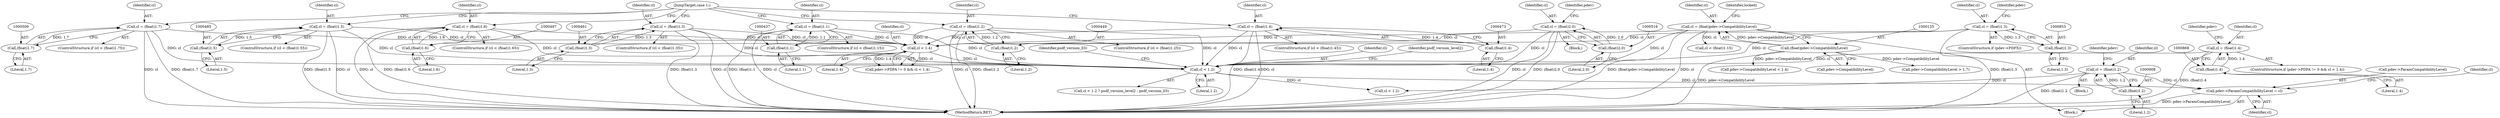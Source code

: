 digraph "0_ghostscript_c3476dde7743761a4e1d39a631716199b696b880@pointer" {
"1000942" [label="(Call,pdev->ParamCompatibilityLevel = cl)"];
"1000905" [label="(Call,cl = (float)1.2)"];
"1000907" [label="(Call,(float)1.2)"];
"1000875" [label="(Call,cl < 1.2)"];
"1000850" [label="(Call,cl = (float)1.3)"];
"1000852" [label="(Call,(float)1.3)"];
"1000865" [label="(Call,cl = (float)1.4)"];
"1000867" [label="(Call,(float)1.4)"];
"1000458" [label="(Call,cl = (float)1.3)"];
"1000460" [label="(Call,(float)1.3)"];
"1000513" [label="(Call,cl = (float)2.0)"];
"1000515" [label="(Call,(float)2.0)"];
"1000506" [label="(Call,cl = (float)1.7)"];
"1000508" [label="(Call,(float)1.7)"];
"1000482" [label="(Call,cl = (float)1.5)"];
"1000484" [label="(Call,(float)1.5)"];
"1000132" [label="(Call,cl = (float)pdev->CompatibilityLevel)"];
"1000134" [label="(Call,(float)pdev->CompatibilityLevel)"];
"1000470" [label="(Call,cl = (float)1.4)"];
"1000472" [label="(Call,(float)1.4)"];
"1000494" [label="(Call,cl = (float)1.6)"];
"1000496" [label="(Call,(float)1.6)"];
"1000446" [label="(Call,cl = (float)1.2)"];
"1000448" [label="(Call,(float)1.2)"];
"1000434" [label="(Call,cl = (float)1.1)"];
"1000436" [label="(Call,(float)1.1)"];
"1000862" [label="(Call,cl < 1.4)"];
"1000448" [label="(Call,(float)1.2)"];
"1000471" [label="(Identifier,cl)"];
"1000472" [label="(Call,(float)1.4)"];
"1000484" [label="(Call,(float)1.5)"];
"1000876" [label="(Identifier,cl)"];
"1000494" [label="(Call,cl = (float)1.6)"];
"1000488" [label="(ControlStructure,if (cl < (float)1.65))"];
"1000133" [label="(Identifier,cl)"];
"1000498" [label="(Literal,1.6)"];
"1000943" [label="(Call,pdev->ParamCompatibilityLevel)"];
"1000909" [label="(Literal,1.2)"];
"1001551" [label="(MethodReturn,RET)"];
"1000862" [label="(Call,cl < 1.4)"];
"1000906" [label="(Identifier,cl)"];
"1000872" [label="(Identifier,pdev)"];
"1000486" [label="(Literal,1.5)"];
"1000462" [label="(Literal,1.3)"];
"1000512" [label="(Block,)"];
"1000459" [label="(Identifier,cl)"];
"1000474" [label="(Literal,1.4)"];
"1000948" [label="(Call,cl < 1.2)"];
"1000452" [label="(ControlStructure,if (cl < (float)1.35))"];
"1000495" [label="(Identifier,cl)"];
"1000866" [label="(Identifier,cl)"];
"1000874" [label="(Call,cl < 1.2 ? psdf_version_level2 : psdf_version_ll3)"];
"1000496" [label="(Call,(float)1.6)"];
"1000517" [label="(Literal,2.0)"];
"1000508" [label="(Call,(float)1.7)"];
"1000515" [label="(Call,(float)2.0)"];
"1000852" [label="(Call,(float)1.3)"];
"1000949" [label="(Identifier,cl)"];
"1000884" [label="(Block,)"];
"1000867" [label="(Call,(float)1.4)"];
"1000830" [label="(Call,pdev->CompatibilityLevel < 1.4)"];
"1000506" [label="(Call,cl = (float)1.7)"];
"1000476" [label="(ControlStructure,if (cl < (float)1.55))"];
"1000878" [label="(Identifier,psdf_version_level2)"];
"1000905" [label="(Call,cl = (float)1.2)"];
"1000436" [label="(Call,(float)1.1)"];
"1000460" [label="(Call,(float)1.3)"];
"1000879" [label="(Identifier,psdf_version_ll3)"];
"1000141" [label="(Identifier,locked)"];
"1000514" [label="(Identifier,cl)"];
"1000482" [label="(Call,cl = (float)1.5)"];
"1000122" [label="(Block,)"];
"1000854" [label="(Literal,1.3)"];
"1000438" [label="(Literal,1.1)"];
"1000450" [label="(Literal,1.2)"];
"1000428" [label="(ControlStructure,if (cl < (float)1.15))"];
"1000946" [label="(Identifier,cl)"];
"1000865" [label="(Call,cl = (float)1.4)"];
"1000134" [label="(Call,(float)pdev->CompatibilityLevel)"];
"1000470" [label="(Call,cl = (float)1.4)"];
"1000942" [label="(Call,pdev->ParamCompatibilityLevel = cl)"];
"1000507" [label="(Identifier,cl)"];
"1000846" [label="(ControlStructure,if (pdev->PDFX))"];
"1000855" [label="(ControlStructure,if (pdev->PDFA != 0 && cl < 1.4))"];
"1000510" [label="(Literal,1.7)"];
"1000851" [label="(Identifier,cl)"];
"1000863" [label="(Identifier,cl)"];
"1000458" [label="(Call,cl = (float)1.3)"];
"1000912" [label="(Identifier,pdev)"];
"1000440" [label="(ControlStructure,if (cl < (float)1.25))"];
"1000434" [label="(Call,cl = (float)1.1)"];
"1000447" [label="(Identifier,cl)"];
"1000500" [label="(ControlStructure,if (cl < (float)1.75))"];
"1000850" [label="(Call,cl = (float)1.3)"];
"1000136" [label="(Call,pdev->CompatibilityLevel)"];
"1000429" [label="(Call,cl < (float)1.15)"];
"1000907" [label="(Call,(float)1.2)"];
"1000513" [label="(Call,cl = (float)2.0)"];
"1000875" [label="(Call,cl < 1.2)"];
"1000522" [label="(Identifier,pdev)"];
"1000132" [label="(Call,cl = (float)pdev->CompatibilityLevel)"];
"1000446" [label="(Call,cl = (float)1.2)"];
"1000464" [label="(ControlStructure,if (cl < (float)1.45))"];
"1000533" [label="(JumpTarget,case 1:)"];
"1000483" [label="(Identifier,cl)"];
"1000969" [label="(Call,pdev->CompatibilityLevel > 1.7)"];
"1000869" [label="(Literal,1.4)"];
"1000856" [label="(Call,pdev->PDFA != 0 && cl < 1.4)"];
"1000435" [label="(Identifier,cl)"];
"1000864" [label="(Literal,1.4)"];
"1000859" [label="(Identifier,pdev)"];
"1000877" [label="(Literal,1.2)"];
"1000942" -> "1000122"  [label="AST: "];
"1000942" -> "1000946"  [label="CFG: "];
"1000943" -> "1000942"  [label="AST: "];
"1000946" -> "1000942"  [label="AST: "];
"1000949" -> "1000942"  [label="CFG: "];
"1000942" -> "1001551"  [label="DDG: pdev->ParamCompatibilityLevel"];
"1000905" -> "1000942"  [label="DDG: cl"];
"1000875" -> "1000942"  [label="DDG: cl"];
"1000905" -> "1000884"  [label="AST: "];
"1000905" -> "1000907"  [label="CFG: "];
"1000906" -> "1000905"  [label="AST: "];
"1000907" -> "1000905"  [label="AST: "];
"1000912" -> "1000905"  [label="CFG: "];
"1000905" -> "1001551"  [label="DDG: (float)1.2"];
"1000907" -> "1000905"  [label="DDG: 1.2"];
"1000905" -> "1000948"  [label="DDG: cl"];
"1000907" -> "1000909"  [label="CFG: "];
"1000908" -> "1000907"  [label="AST: "];
"1000909" -> "1000907"  [label="AST: "];
"1000875" -> "1000874"  [label="AST: "];
"1000875" -> "1000877"  [label="CFG: "];
"1000876" -> "1000875"  [label="AST: "];
"1000877" -> "1000875"  [label="AST: "];
"1000878" -> "1000875"  [label="CFG: "];
"1000879" -> "1000875"  [label="CFG: "];
"1000850" -> "1000875"  [label="DDG: cl"];
"1000865" -> "1000875"  [label="DDG: cl"];
"1000458" -> "1000875"  [label="DDG: cl"];
"1000513" -> "1000875"  [label="DDG: cl"];
"1000506" -> "1000875"  [label="DDG: cl"];
"1000482" -> "1000875"  [label="DDG: cl"];
"1000132" -> "1000875"  [label="DDG: cl"];
"1000470" -> "1000875"  [label="DDG: cl"];
"1000494" -> "1000875"  [label="DDG: cl"];
"1000446" -> "1000875"  [label="DDG: cl"];
"1000434" -> "1000875"  [label="DDG: cl"];
"1000862" -> "1000875"  [label="DDG: cl"];
"1000875" -> "1000948"  [label="DDG: cl"];
"1000850" -> "1000846"  [label="AST: "];
"1000850" -> "1000852"  [label="CFG: "];
"1000851" -> "1000850"  [label="AST: "];
"1000852" -> "1000850"  [label="AST: "];
"1000859" -> "1000850"  [label="CFG: "];
"1000850" -> "1001551"  [label="DDG: (float)1.3"];
"1000852" -> "1000850"  [label="DDG: 1.3"];
"1000850" -> "1000862"  [label="DDG: cl"];
"1000852" -> "1000854"  [label="CFG: "];
"1000853" -> "1000852"  [label="AST: "];
"1000854" -> "1000852"  [label="AST: "];
"1000865" -> "1000855"  [label="AST: "];
"1000865" -> "1000867"  [label="CFG: "];
"1000866" -> "1000865"  [label="AST: "];
"1000867" -> "1000865"  [label="AST: "];
"1000872" -> "1000865"  [label="CFG: "];
"1000865" -> "1001551"  [label="DDG: (float)1.4"];
"1000867" -> "1000865"  [label="DDG: 1.4"];
"1000867" -> "1000869"  [label="CFG: "];
"1000868" -> "1000867"  [label="AST: "];
"1000869" -> "1000867"  [label="AST: "];
"1000458" -> "1000452"  [label="AST: "];
"1000458" -> "1000460"  [label="CFG: "];
"1000459" -> "1000458"  [label="AST: "];
"1000460" -> "1000458"  [label="AST: "];
"1000533" -> "1000458"  [label="CFG: "];
"1000458" -> "1001551"  [label="DDG: (float)1.3"];
"1000458" -> "1001551"  [label="DDG: cl"];
"1000460" -> "1000458"  [label="DDG: 1.3"];
"1000458" -> "1000862"  [label="DDG: cl"];
"1000460" -> "1000462"  [label="CFG: "];
"1000461" -> "1000460"  [label="AST: "];
"1000462" -> "1000460"  [label="AST: "];
"1000513" -> "1000512"  [label="AST: "];
"1000513" -> "1000515"  [label="CFG: "];
"1000514" -> "1000513"  [label="AST: "];
"1000515" -> "1000513"  [label="AST: "];
"1000522" -> "1000513"  [label="CFG: "];
"1000513" -> "1001551"  [label="DDG: cl"];
"1000513" -> "1001551"  [label="DDG: (float)2.0"];
"1000515" -> "1000513"  [label="DDG: 2.0"];
"1000513" -> "1000862"  [label="DDG: cl"];
"1000515" -> "1000517"  [label="CFG: "];
"1000516" -> "1000515"  [label="AST: "];
"1000517" -> "1000515"  [label="AST: "];
"1000506" -> "1000500"  [label="AST: "];
"1000506" -> "1000508"  [label="CFG: "];
"1000507" -> "1000506"  [label="AST: "];
"1000508" -> "1000506"  [label="AST: "];
"1000533" -> "1000506"  [label="CFG: "];
"1000506" -> "1001551"  [label="DDG: cl"];
"1000506" -> "1001551"  [label="DDG: (float)1.7"];
"1000508" -> "1000506"  [label="DDG: 1.7"];
"1000506" -> "1000862"  [label="DDG: cl"];
"1000508" -> "1000510"  [label="CFG: "];
"1000509" -> "1000508"  [label="AST: "];
"1000510" -> "1000508"  [label="AST: "];
"1000482" -> "1000476"  [label="AST: "];
"1000482" -> "1000484"  [label="CFG: "];
"1000483" -> "1000482"  [label="AST: "];
"1000484" -> "1000482"  [label="AST: "];
"1000533" -> "1000482"  [label="CFG: "];
"1000482" -> "1001551"  [label="DDG: cl"];
"1000482" -> "1001551"  [label="DDG: (float)1.5"];
"1000484" -> "1000482"  [label="DDG: 1.5"];
"1000482" -> "1000862"  [label="DDG: cl"];
"1000484" -> "1000486"  [label="CFG: "];
"1000485" -> "1000484"  [label="AST: "];
"1000486" -> "1000484"  [label="AST: "];
"1000132" -> "1000122"  [label="AST: "];
"1000132" -> "1000134"  [label="CFG: "];
"1000133" -> "1000132"  [label="AST: "];
"1000134" -> "1000132"  [label="AST: "];
"1000141" -> "1000132"  [label="CFG: "];
"1000132" -> "1001551"  [label="DDG: (float)pdev->CompatibilityLevel"];
"1000132" -> "1001551"  [label="DDG: cl"];
"1000134" -> "1000132"  [label="DDG: pdev->CompatibilityLevel"];
"1000132" -> "1000429"  [label="DDG: cl"];
"1000132" -> "1000862"  [label="DDG: cl"];
"1000134" -> "1000136"  [label="CFG: "];
"1000135" -> "1000134"  [label="AST: "];
"1000136" -> "1000134"  [label="AST: "];
"1000134" -> "1001551"  [label="DDG: pdev->CompatibilityLevel"];
"1000134" -> "1000830"  [label="DDG: pdev->CompatibilityLevel"];
"1000134" -> "1000969"  [label="DDG: pdev->CompatibilityLevel"];
"1000470" -> "1000464"  [label="AST: "];
"1000470" -> "1000472"  [label="CFG: "];
"1000471" -> "1000470"  [label="AST: "];
"1000472" -> "1000470"  [label="AST: "];
"1000533" -> "1000470"  [label="CFG: "];
"1000470" -> "1001551"  [label="DDG: (float)1.4"];
"1000470" -> "1001551"  [label="DDG: cl"];
"1000472" -> "1000470"  [label="DDG: 1.4"];
"1000470" -> "1000862"  [label="DDG: cl"];
"1000472" -> "1000474"  [label="CFG: "];
"1000473" -> "1000472"  [label="AST: "];
"1000474" -> "1000472"  [label="AST: "];
"1000494" -> "1000488"  [label="AST: "];
"1000494" -> "1000496"  [label="CFG: "];
"1000495" -> "1000494"  [label="AST: "];
"1000496" -> "1000494"  [label="AST: "];
"1000533" -> "1000494"  [label="CFG: "];
"1000494" -> "1001551"  [label="DDG: (float)1.6"];
"1000494" -> "1001551"  [label="DDG: cl"];
"1000496" -> "1000494"  [label="DDG: 1.6"];
"1000494" -> "1000862"  [label="DDG: cl"];
"1000496" -> "1000498"  [label="CFG: "];
"1000497" -> "1000496"  [label="AST: "];
"1000498" -> "1000496"  [label="AST: "];
"1000446" -> "1000440"  [label="AST: "];
"1000446" -> "1000448"  [label="CFG: "];
"1000447" -> "1000446"  [label="AST: "];
"1000448" -> "1000446"  [label="AST: "];
"1000533" -> "1000446"  [label="CFG: "];
"1000446" -> "1001551"  [label="DDG: cl"];
"1000446" -> "1001551"  [label="DDG: (float)1.2"];
"1000448" -> "1000446"  [label="DDG: 1.2"];
"1000446" -> "1000862"  [label="DDG: cl"];
"1000448" -> "1000450"  [label="CFG: "];
"1000449" -> "1000448"  [label="AST: "];
"1000450" -> "1000448"  [label="AST: "];
"1000434" -> "1000428"  [label="AST: "];
"1000434" -> "1000436"  [label="CFG: "];
"1000435" -> "1000434"  [label="AST: "];
"1000436" -> "1000434"  [label="AST: "];
"1000533" -> "1000434"  [label="CFG: "];
"1000434" -> "1001551"  [label="DDG: (float)1.1"];
"1000434" -> "1001551"  [label="DDG: cl"];
"1000436" -> "1000434"  [label="DDG: 1.1"];
"1000434" -> "1000862"  [label="DDG: cl"];
"1000436" -> "1000438"  [label="CFG: "];
"1000437" -> "1000436"  [label="AST: "];
"1000438" -> "1000436"  [label="AST: "];
"1000862" -> "1000856"  [label="AST: "];
"1000862" -> "1000864"  [label="CFG: "];
"1000863" -> "1000862"  [label="AST: "];
"1000864" -> "1000862"  [label="AST: "];
"1000856" -> "1000862"  [label="CFG: "];
"1000862" -> "1000856"  [label="DDG: cl"];
"1000862" -> "1000856"  [label="DDG: 1.4"];
}
